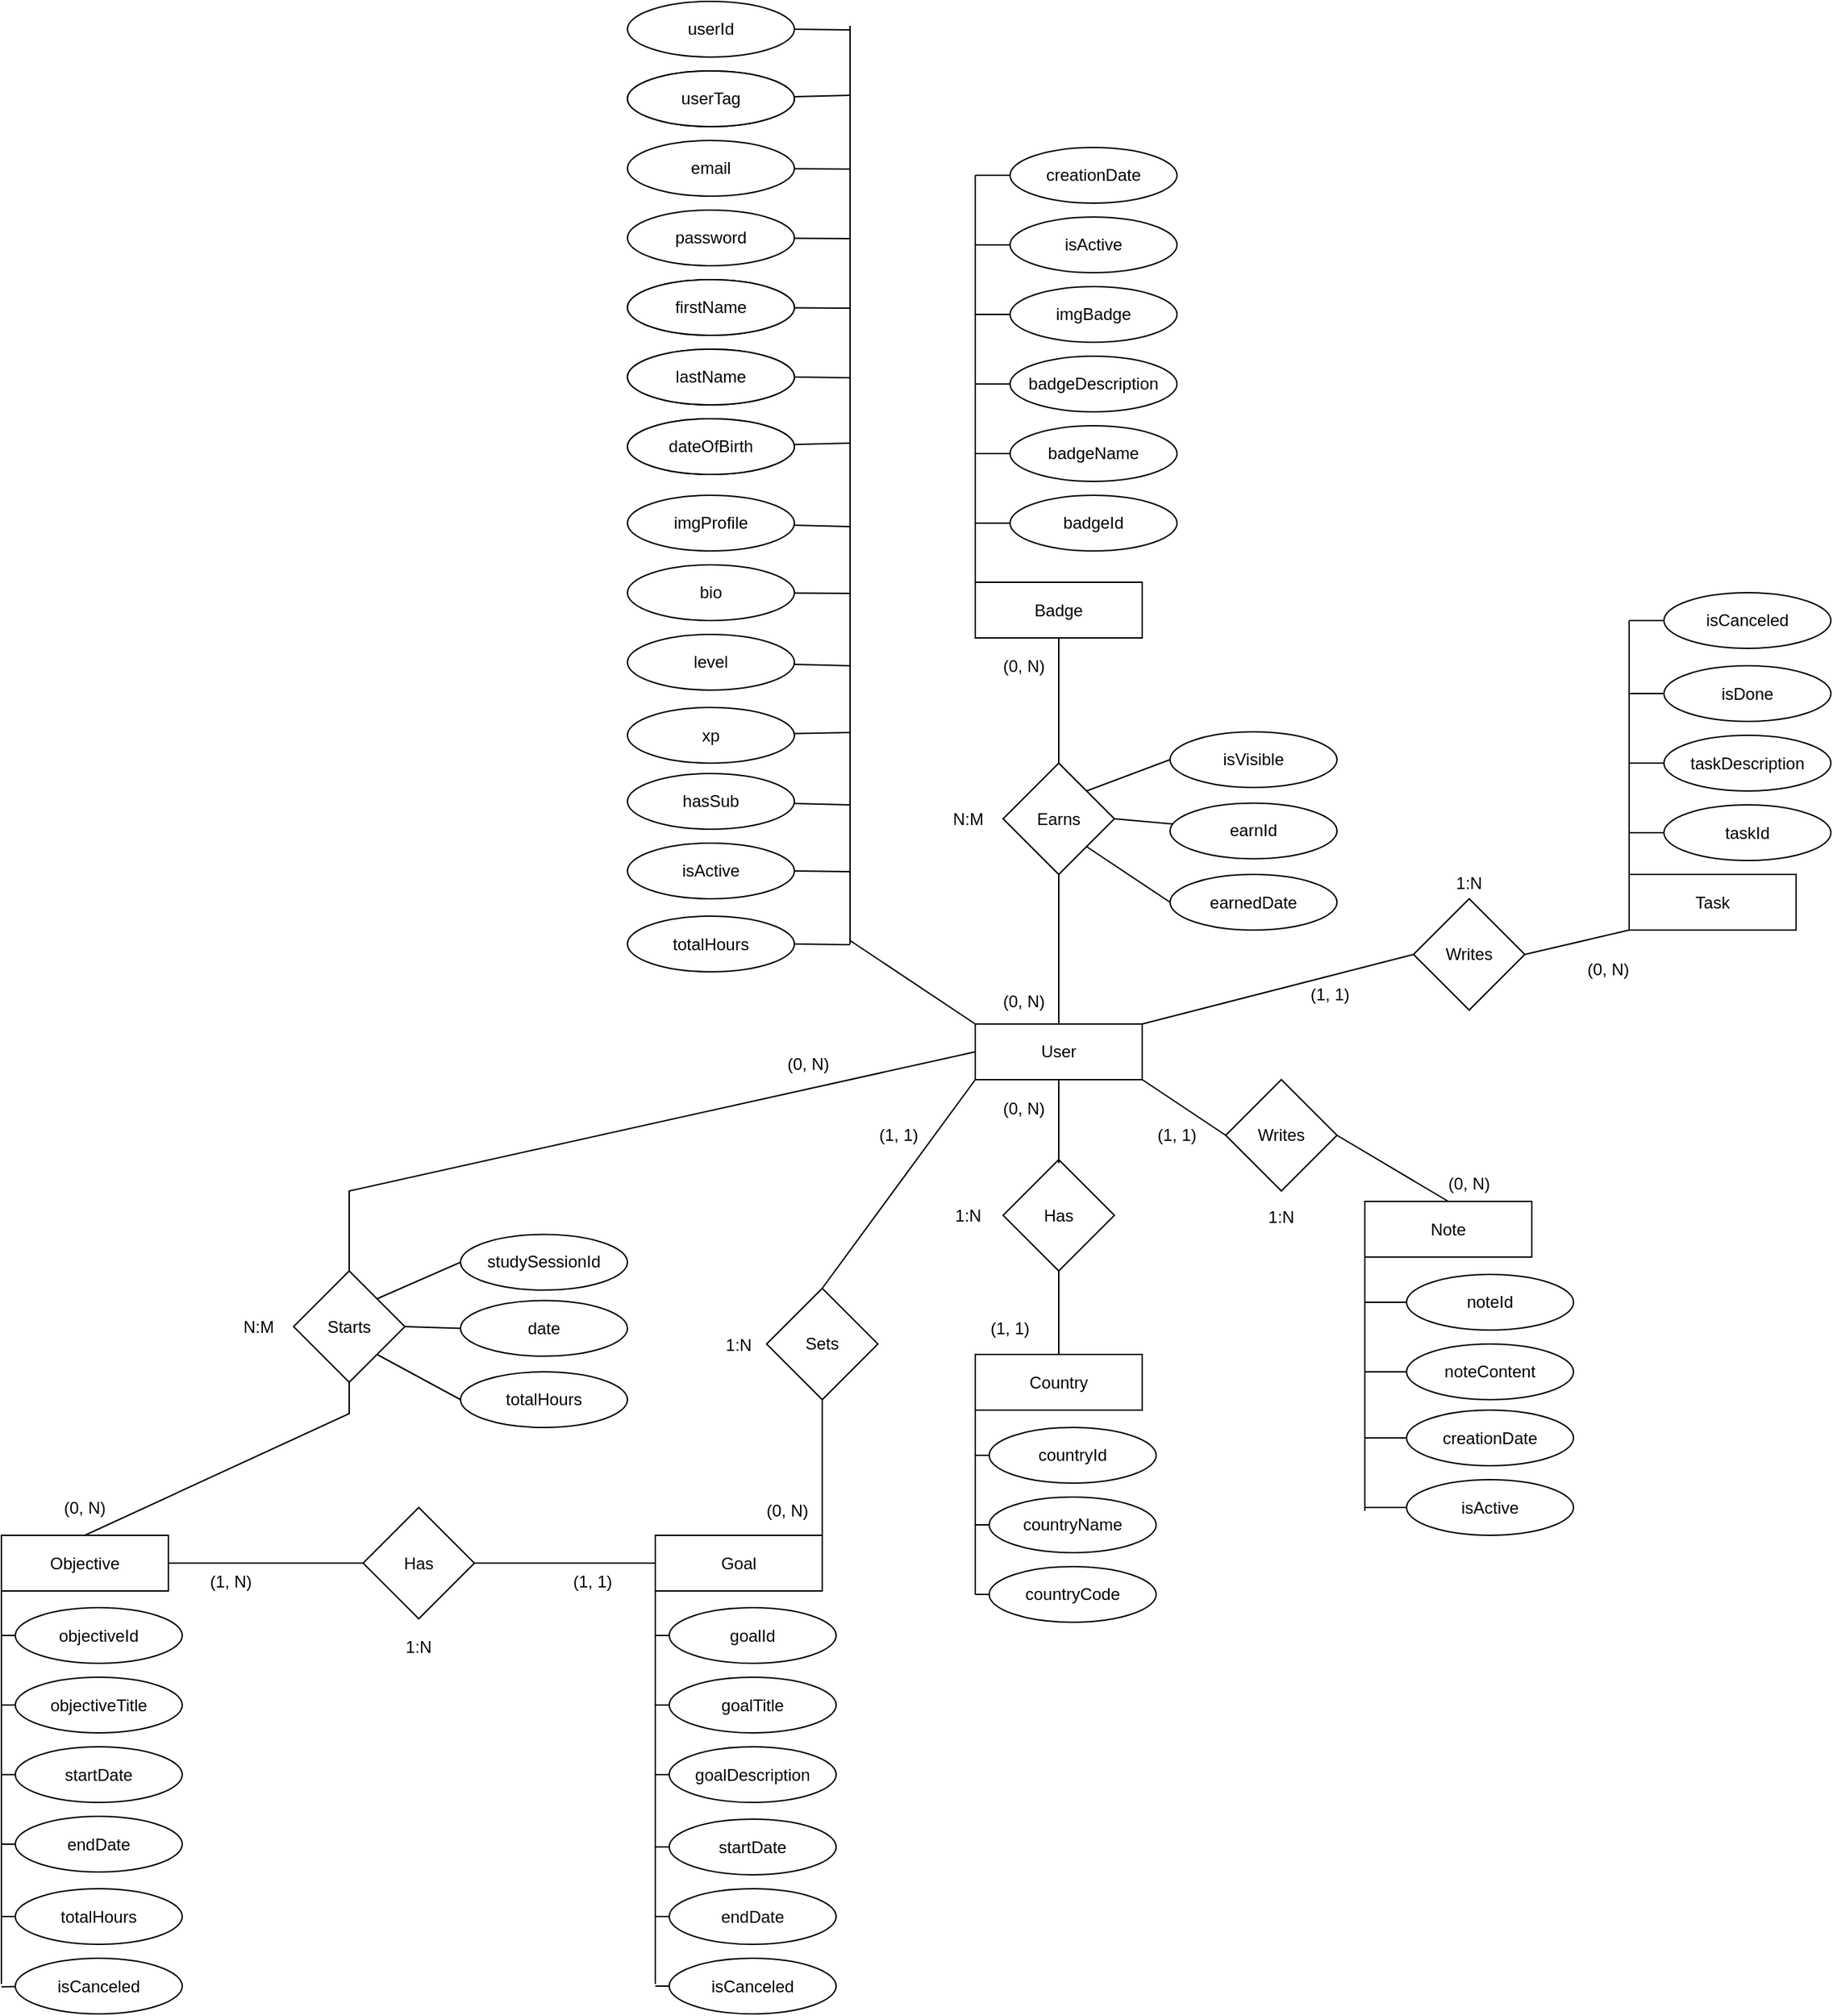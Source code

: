 <mxfile version="24.7.6">
  <diagram id="R2lEEEUBdFMjLlhIrx00" name="Page-1">
    <mxGraphModel dx="2043" dy="1815" grid="1" gridSize="10" guides="1" tooltips="1" connect="1" arrows="1" fold="1" page="1" pageScale="1" pageWidth="850" pageHeight="1100" math="0" shadow="0" extFonts="Permanent Marker^https://fonts.googleapis.com/css?family=Permanent+Marker">
      <root>
        <mxCell id="0" />
        <mxCell id="1" parent="0" />
        <mxCell id="030wjntbdd0vXokFga_K-1" value="User" style="rounded=0;whiteSpace=wrap;html=1;" parent="1" vertex="1">
          <mxGeometry x="160" y="200" width="120" height="40" as="geometry" />
        </mxCell>
        <mxCell id="030wjntbdd0vXokFga_K-4" value="" style="endArrow=none;html=1;rounded=0;entryX=0;entryY=0;entryDx=0;entryDy=0;" parent="1" target="030wjntbdd0vXokFga_K-1" edge="1">
          <mxGeometry width="50" height="50" relative="1" as="geometry">
            <mxPoint x="70" y="140" as="sourcePoint" />
            <mxPoint x="470" y="300" as="targetPoint" />
          </mxGeometry>
        </mxCell>
        <mxCell id="030wjntbdd0vXokFga_K-5" value="userTag" style="ellipse;whiteSpace=wrap;html=1;" parent="1" vertex="1">
          <mxGeometry x="-90" y="-335" width="120" height="40" as="geometry" />
        </mxCell>
        <mxCell id="030wjntbdd0vXokFga_K-6" value="" style="endArrow=none;html=1;rounded=0;" parent="1" edge="1">
          <mxGeometry width="50" height="50" relative="1" as="geometry">
            <mxPoint x="70" y="142.5" as="sourcePoint" />
            <mxPoint x="70" y="-517.5" as="targetPoint" />
          </mxGeometry>
        </mxCell>
        <mxCell id="030wjntbdd0vXokFga_K-8" value="firstName" style="ellipse;whiteSpace=wrap;html=1;" parent="1" vertex="1">
          <mxGeometry x="-90" y="-285" width="120" height="40" as="geometry" />
        </mxCell>
        <mxCell id="030wjntbdd0vXokFga_K-9" value="lastName" style="ellipse;whiteSpace=wrap;html=1;" parent="1" vertex="1">
          <mxGeometry x="-90" y="-235" width="120" height="40" as="geometry" />
        </mxCell>
        <mxCell id="030wjntbdd0vXokFga_K-10" value="userId" style="ellipse;whiteSpace=wrap;html=1;" parent="1" vertex="1">
          <mxGeometry x="-90" y="-485" width="120" height="40" as="geometry" />
        </mxCell>
        <mxCell id="030wjntbdd0vXokFga_K-12" value="hasSub" style="ellipse;whiteSpace=wrap;html=1;" parent="1" vertex="1">
          <mxGeometry x="-90" y="20" width="120" height="40" as="geometry" />
        </mxCell>
        <mxCell id="030wjntbdd0vXokFga_K-13" value="userTag" style="ellipse;whiteSpace=wrap;html=1;" parent="1" vertex="1">
          <mxGeometry x="-90" y="-485" width="120" height="40" as="geometry" />
        </mxCell>
        <mxCell id="030wjntbdd0vXokFga_K-14" value="dateOfBirth" style="ellipse;whiteSpace=wrap;html=1;" parent="1" vertex="1">
          <mxGeometry x="-90" y="-235" width="120" height="40" as="geometry" />
        </mxCell>
        <mxCell id="030wjntbdd0vXokFga_K-15" value="firstName" style="ellipse;whiteSpace=wrap;html=1;" parent="1" vertex="1">
          <mxGeometry x="-90" y="-335" width="120" height="40" as="geometry" />
        </mxCell>
        <mxCell id="030wjntbdd0vXokFga_K-16" value="lastName" style="ellipse;whiteSpace=wrap;html=1;" parent="1" vertex="1">
          <mxGeometry x="-90" y="-285" width="120" height="40" as="geometry" />
        </mxCell>
        <mxCell id="030wjntbdd0vXokFga_K-17" value="userId" style="ellipse;whiteSpace=wrap;html=1;" parent="1" vertex="1">
          <mxGeometry x="-90" y="-535" width="120" height="40" as="geometry" />
        </mxCell>
        <mxCell id="030wjntbdd0vXokFga_K-19" value="xp" style="ellipse;whiteSpace=wrap;html=1;" parent="1" vertex="1">
          <mxGeometry x="-90" y="-27.5" width="120" height="40" as="geometry" />
        </mxCell>
        <mxCell id="030wjntbdd0vXokFga_K-20" value="email" style="ellipse;whiteSpace=wrap;html=1;" parent="1" vertex="1">
          <mxGeometry x="-90" y="-435" width="120" height="40" as="geometry" />
        </mxCell>
        <mxCell id="030wjntbdd0vXokFga_K-21" value="password" style="ellipse;whiteSpace=wrap;html=1;" parent="1" vertex="1">
          <mxGeometry x="-90" y="-385" width="120" height="40" as="geometry" />
        </mxCell>
        <mxCell id="030wjntbdd0vXokFga_K-22" value="isActive" style="ellipse;whiteSpace=wrap;html=1;" parent="1" vertex="1">
          <mxGeometry x="-90" y="70" width="120" height="40" as="geometry" />
        </mxCell>
        <mxCell id="030wjntbdd0vXokFga_K-24" value="imgProfile" style="ellipse;whiteSpace=wrap;html=1;" parent="1" vertex="1">
          <mxGeometry x="-90" y="-180" width="120" height="40" as="geometry" />
        </mxCell>
        <mxCell id="030wjntbdd0vXokFga_K-25" value="bio" style="ellipse;whiteSpace=wrap;html=1;" parent="1" vertex="1">
          <mxGeometry x="-90" y="-130" width="120" height="40" as="geometry" />
        </mxCell>
        <mxCell id="030wjntbdd0vXokFga_K-27" value="Country" style="rounded=0;whiteSpace=wrap;html=1;" parent="1" vertex="1">
          <mxGeometry x="160" y="437.5" width="120" height="40" as="geometry" />
        </mxCell>
        <mxCell id="030wjntbdd0vXokFga_K-28" value="" style="endArrow=none;html=1;rounded=0;exitX=1;exitY=0.5;exitDx=0;exitDy=0;" parent="1" source="030wjntbdd0vXokFga_K-22" edge="1">
          <mxGeometry width="50" height="50" relative="1" as="geometry">
            <mxPoint x="60" y="132.5" as="sourcePoint" />
            <mxPoint x="70" y="90.5" as="targetPoint" />
          </mxGeometry>
        </mxCell>
        <mxCell id="030wjntbdd0vXokFga_K-29" value="" style="endArrow=none;html=1;rounded=0;exitX=1;exitY=0.5;exitDx=0;exitDy=0;" parent="1" source="030wjntbdd0vXokFga_K-17" edge="1">
          <mxGeometry width="50" height="50" relative="1" as="geometry">
            <mxPoint x="80" y="-587.5" as="sourcePoint" />
            <mxPoint x="70" y="-514.5" as="targetPoint" />
          </mxGeometry>
        </mxCell>
        <mxCell id="030wjntbdd0vXokFga_K-33" value="" style="endArrow=none;html=1;rounded=0;" parent="1" source="030wjntbdd0vXokFga_K-12" edge="1">
          <mxGeometry width="50" height="50" relative="1" as="geometry">
            <mxPoint x="30" y="90" as="sourcePoint" />
            <mxPoint x="70" y="42.5" as="targetPoint" />
          </mxGeometry>
        </mxCell>
        <mxCell id="030wjntbdd0vXokFga_K-34" value="" style="endArrow=none;html=1;rounded=0;" parent="1" source="030wjntbdd0vXokFga_K-19" edge="1">
          <mxGeometry width="50" height="50" relative="1" as="geometry">
            <mxPoint x="30" y="40" as="sourcePoint" />
            <mxPoint x="70" y="-9.5" as="targetPoint" />
          </mxGeometry>
        </mxCell>
        <mxCell id="030wjntbdd0vXokFga_K-35" value="" style="endArrow=none;html=1;rounded=0;" parent="1" source="030wjntbdd0vXokFga_K-25" edge="1">
          <mxGeometry width="50" height="50" relative="1" as="geometry">
            <mxPoint x="30" y="-60" as="sourcePoint" />
            <mxPoint x="70" y="-109.5" as="targetPoint" />
          </mxGeometry>
        </mxCell>
        <mxCell id="030wjntbdd0vXokFga_K-36" value="" style="endArrow=none;html=1;rounded=0;" parent="1" source="030wjntbdd0vXokFga_K-24" edge="1">
          <mxGeometry width="50" height="50" relative="1" as="geometry">
            <mxPoint x="30" y="-110" as="sourcePoint" />
            <mxPoint x="70" y="-157.5" as="targetPoint" />
          </mxGeometry>
        </mxCell>
        <mxCell id="030wjntbdd0vXokFga_K-37" value="" style="endArrow=none;html=1;rounded=0;" parent="1" source="030wjntbdd0vXokFga_K-14" edge="1">
          <mxGeometry width="50" height="50" relative="1" as="geometry">
            <mxPoint x="30" y="-165" as="sourcePoint" />
            <mxPoint x="70" y="-217.5" as="targetPoint" />
          </mxGeometry>
        </mxCell>
        <mxCell id="030wjntbdd0vXokFga_K-38" value="" style="endArrow=none;html=1;rounded=0;exitX=1;exitY=0.5;exitDx=0;exitDy=0;" parent="1" source="030wjntbdd0vXokFga_K-16" edge="1">
          <mxGeometry width="50" height="50" relative="1" as="geometry">
            <mxPoint x="80" y="-177.5" as="sourcePoint" />
            <mxPoint x="70" y="-264.5" as="targetPoint" />
          </mxGeometry>
        </mxCell>
        <mxCell id="030wjntbdd0vXokFga_K-39" value="" style="endArrow=none;html=1;rounded=0;" parent="1" source="030wjntbdd0vXokFga_K-15" edge="1">
          <mxGeometry width="50" height="50" relative="1" as="geometry">
            <mxPoint x="30" y="-265" as="sourcePoint" />
            <mxPoint x="70" y="-314.5" as="targetPoint" />
          </mxGeometry>
        </mxCell>
        <mxCell id="030wjntbdd0vXokFga_K-40" value="" style="endArrow=none;html=1;rounded=0;" parent="1" source="030wjntbdd0vXokFga_K-21" edge="1">
          <mxGeometry width="50" height="50" relative="1" as="geometry">
            <mxPoint x="30" y="-315" as="sourcePoint" />
            <mxPoint x="70" y="-364.5" as="targetPoint" />
          </mxGeometry>
        </mxCell>
        <mxCell id="030wjntbdd0vXokFga_K-41" value="" style="endArrow=none;html=1;rounded=0;" parent="1" source="030wjntbdd0vXokFga_K-20" edge="1">
          <mxGeometry width="50" height="50" relative="1" as="geometry">
            <mxPoint x="30" y="-365" as="sourcePoint" />
            <mxPoint x="70" y="-414.5" as="targetPoint" />
          </mxGeometry>
        </mxCell>
        <mxCell id="030wjntbdd0vXokFga_K-42" value="" style="endArrow=none;html=1;rounded=0;" parent="1" source="030wjntbdd0vXokFga_K-13" edge="1">
          <mxGeometry width="50" height="50" relative="1" as="geometry">
            <mxPoint x="30" y="-415" as="sourcePoint" />
            <mxPoint x="70" y="-467.5" as="targetPoint" />
          </mxGeometry>
        </mxCell>
        <mxCell id="030wjntbdd0vXokFga_K-43" value="Has" style="rhombus;whiteSpace=wrap;html=1;" parent="1" vertex="1">
          <mxGeometry x="180" y="297.5" width="80" height="80" as="geometry" />
        </mxCell>
        <mxCell id="030wjntbdd0vXokFga_K-44" value="" style="endArrow=none;html=1;rounded=0;" parent="1" source="030wjntbdd0vXokFga_K-1" edge="1">
          <mxGeometry width="50" height="50" relative="1" as="geometry">
            <mxPoint x="220" y="290" as="sourcePoint" />
            <mxPoint x="220" y="300" as="targetPoint" />
          </mxGeometry>
        </mxCell>
        <mxCell id="030wjntbdd0vXokFga_K-45" value="" style="endArrow=none;html=1;rounded=0;exitX=0.5;exitY=0;exitDx=0;exitDy=0;entryX=0.5;entryY=1;entryDx=0;entryDy=0;" parent="1" source="030wjntbdd0vXokFga_K-27" target="030wjntbdd0vXokFga_K-43" edge="1">
          <mxGeometry width="50" height="50" relative="1" as="geometry">
            <mxPoint x="220" y="437.5" as="sourcePoint" />
            <mxPoint x="260" y="410" as="targetPoint" />
          </mxGeometry>
        </mxCell>
        <mxCell id="030wjntbdd0vXokFga_K-46" value="countryId" style="ellipse;whiteSpace=wrap;html=1;" parent="1" vertex="1">
          <mxGeometry x="170" y="490" width="120" height="40" as="geometry" />
        </mxCell>
        <mxCell id="030wjntbdd0vXokFga_K-47" value="level" style="ellipse;whiteSpace=wrap;html=1;" parent="1" vertex="1">
          <mxGeometry x="-90" y="-80" width="120" height="40" as="geometry" />
        </mxCell>
        <mxCell id="030wjntbdd0vXokFga_K-48" value="" style="endArrow=none;html=1;rounded=0;" parent="1" source="030wjntbdd0vXokFga_K-47" edge="1">
          <mxGeometry width="50" height="50" relative="1" as="geometry">
            <mxPoint x="30" y="-10" as="sourcePoint" />
            <mxPoint x="70" y="-57.5" as="targetPoint" />
          </mxGeometry>
        </mxCell>
        <mxCell id="030wjntbdd0vXokFga_K-49" value="totalHours" style="ellipse;whiteSpace=wrap;html=1;" parent="1" vertex="1">
          <mxGeometry x="-90" y="122.5" width="120" height="40" as="geometry" />
        </mxCell>
        <mxCell id="030wjntbdd0vXokFga_K-50" value="" style="endArrow=none;html=1;rounded=0;exitX=1;exitY=0.5;exitDx=0;exitDy=0;" parent="1" source="030wjntbdd0vXokFga_K-49" edge="1">
          <mxGeometry width="50" height="50" relative="1" as="geometry">
            <mxPoint x="60" y="185" as="sourcePoint" />
            <mxPoint x="70" y="143" as="targetPoint" />
          </mxGeometry>
        </mxCell>
        <mxCell id="030wjntbdd0vXokFga_K-51" value="" style="endArrow=none;html=1;rounded=0;entryX=0;entryY=1;entryDx=0;entryDy=0;" parent="1" target="030wjntbdd0vXokFga_K-27" edge="1">
          <mxGeometry width="50" height="50" relative="1" as="geometry">
            <mxPoint x="160" y="610" as="sourcePoint" />
            <mxPoint x="200" y="480" as="targetPoint" />
          </mxGeometry>
        </mxCell>
        <mxCell id="030wjntbdd0vXokFga_K-52" value="countryName" style="ellipse;whiteSpace=wrap;html=1;" parent="1" vertex="1">
          <mxGeometry x="170" y="540" width="120" height="40" as="geometry" />
        </mxCell>
        <mxCell id="030wjntbdd0vXokFga_K-53" value="" style="endArrow=none;html=1;rounded=0;" parent="1" source="030wjntbdd0vXokFga_K-52" edge="1">
          <mxGeometry width="50" height="50" relative="1" as="geometry">
            <mxPoint x="109.289" y="610" as="sourcePoint" />
            <mxPoint x="160" y="560" as="targetPoint" />
          </mxGeometry>
        </mxCell>
        <mxCell id="030wjntbdd0vXokFga_K-54" value="" style="endArrow=none;html=1;rounded=0;entryX=0;entryY=0.5;entryDx=0;entryDy=0;" parent="1" target="030wjntbdd0vXokFga_K-46" edge="1">
          <mxGeometry width="50" height="50" relative="1" as="geometry">
            <mxPoint x="160" y="510" as="sourcePoint" />
            <mxPoint x="230" y="510" as="targetPoint" />
          </mxGeometry>
        </mxCell>
        <mxCell id="030wjntbdd0vXokFga_K-56" value="(1, 1)&lt;span style=&quot;color: rgba(0, 0, 0, 0); font-family: monospace; font-size: 0px; text-align: start; text-wrap: nowrap;&quot;&gt;%3CmxGraphModel%3E%3Croot%3E%3CmxCell%20id%3D%220%22%2F%3E%3CmxCell%20id%3D%221%22%20parent%3D%220%22%2F%3E%3CmxCell%20id%3D%222%22%20value%3D%22countryName%22%20style%3D%22ellipse%3BwhiteSpace%3Dwrap%3Bhtml%3D1%3B%22%20vertex%3D%221%22%20parent%3D%221%22%3E%3CmxGeometry%20x%3D%22170%22%20y%3D%22540%22%20width%3D%22120%22%20height%3D%2240%22%20as%3D%22geometry%22%2F%3E%3C%2FmxCell%3E%3CmxCell%20id%3D%223%22%20value%3D%22%22%20style%3D%22endArrow%3Dnone%3Bhtml%3D1%3Brounded%3D0%3B%22%20edge%3D%221%22%20source%3D%222%22%20parent%3D%221%22%3E%3CmxGeometry%20width%3D%2250%22%20height%3D%2250%22%20relative%3D%221%22%20as%3D%22geometry%22%3E%3CmxPoint%20x%3D%22109.289%22%20y%3D%22610%22%20as%3D%22sourcePoint%22%2F%3E%3CmxPoint%20x%3D%22160%22%20y%3D%22560%22%20as%3D%22targetPoint%22%2F%3E%3C%2FmxGeometry%3E%3C%2FmxCell%3E%3C%2Froot%3E%3C%2FmxGraphModel%3E&lt;/span&gt;" style="text;html=1;align=center;verticalAlign=middle;whiteSpace=wrap;rounded=0;" parent="1" vertex="1">
          <mxGeometry x="160" y="407.5" width="50" height="22.5" as="geometry" />
        </mxCell>
        <mxCell id="030wjntbdd0vXokFga_K-58" value="countryCode" style="ellipse;whiteSpace=wrap;html=1;" parent="1" vertex="1">
          <mxGeometry x="170" y="590" width="120" height="40" as="geometry" />
        </mxCell>
        <mxCell id="030wjntbdd0vXokFga_K-59" value="" style="endArrow=none;html=1;rounded=0;" parent="1" source="030wjntbdd0vXokFga_K-58" edge="1">
          <mxGeometry width="50" height="50" relative="1" as="geometry">
            <mxPoint x="109.289" y="660" as="sourcePoint" />
            <mxPoint x="160" y="610" as="targetPoint" />
          </mxGeometry>
        </mxCell>
        <mxCell id="030wjntbdd0vXokFga_K-60" value="(0, N)&lt;span style=&quot;color: rgba(0, 0, 0, 0); font-family: monospace; font-size: 0px; text-align: start; text-wrap: nowrap;&quot;&gt;%3CmxGraphModel%3E%3Croot%3E%3CmxCell%20id%3D%220%22%2F%3E%3CmxCell%20id%3D%221%22%20parent%3D%220%22%2F%3E%3CmxCell%20id%3D%222%22%20value%3D%22countryName%22%20style%3D%22ellipse%3BwhiteSpace%3Dwrap%3Bhtml%3D1%3B%22%20vertex%3D%221%22%20parent%3D%221%22%3E%3CmxGeometry%20x%3D%22170%22%20y%3D%22540%22%20width%3D%22120%22%20height%3D%2240%22%20as%3D%22geometry%22%2F%3E%3C%2FmxCell%3E%3CmxCell%20id%3D%223%22%20value%3D%22%22%20style%3D%22endArrow%3Dnone%3Bhtml%3D1%3Brounded%3D0%3B%22%20edge%3D%221%22%20source%3D%222%22%20parent%3D%221%22%3E%3CmxGeometry%20width%3D%2250%22%20height%3D%2250%22%20relative%3D%221%22%20as%3D%22geometry%22%3E%3CmxPoint%20x%3D%22109.289%22%20y%3D%22610%22%20as%3D%22sourcePoint%22%2F%3E%3CmxPoint%20x%3D%22160%22%20y%3D%22560%22%20as%3D%22targetPoint%22%2F%3E%3C%2FmxGeometry%3E%3C%2FmxCell%3E%3C%2Froot%3E%3C%2FmxGraphModel%3E&lt;/span&gt;" style="text;html=1;align=center;verticalAlign=middle;whiteSpace=wrap;rounded=0;" parent="1" vertex="1">
          <mxGeometry x="170" y="250" width="50" height="22.5" as="geometry" />
        </mxCell>
        <mxCell id="030wjntbdd0vXokFga_K-61" value="1:N&lt;span style=&quot;color: rgba(0, 0, 0, 0); font-family: monospace; font-size: 0px; text-align: start; text-wrap: nowrap;&quot;&gt;%3CmxGraphModel%3E%3Croot%3E%3CmxCell%20id%3D%220%22%2F%3E%3CmxCell%20id%3D%221%22%20parent%3D%220%22%2F%3E%3CmxCell%20id%3D%222%22%20value%3D%22countryName%22%20style%3D%22ellipse%3BwhiteSpace%3Dwrap%3Bhtml%3D1%3B%22%20vertex%3D%221%22%20parent%3D%221%22%3E%3CmxGeometry%20x%3D%22170%22%20y%3D%22540%22%20width%3D%22120%22%20height%3D%2240%22%20as%3D%22geometry%22%2F%3E%3C%2FmxCell%3E%3CmxCell%20id%3D%223%22%20value%3D%22%22%20style%3D%22endArrow%3Dnone%3Bhtml%3D1%3Brounded%3D0%3B%22%20edge%3D%221%22%20source%3D%222%22%20parent%3D%221%22%3E%3CmxGeometry%20width%3D%2250%22%20height%3D%2250%22%20relative%3D%221%22%20as%3D%22geometry%22%3E%3CmxPoint%20x%3D%22109.289%22%20y%3D%22610%22%20as%3D%22sourcePoint%22%2F%3E%3CmxPoint%20x%3D%22160%22%20y%3D%22560%22%20as%3D%22targetPoint%22%2F%3E%3C%2FmxGeometry%3E%3C%2FmxCell%3E%3C%2Froot%3E%3C%2FmxGraphModel%3E&lt;/span&gt;" style="text;html=1;align=center;verticalAlign=middle;whiteSpace=wrap;rounded=0;" parent="1" vertex="1">
          <mxGeometry x="130" y="326.25" width="50" height="22.5" as="geometry" />
        </mxCell>
        <mxCell id="030wjntbdd0vXokFga_K-62" value="Earns" style="rhombus;whiteSpace=wrap;html=1;" parent="1" vertex="1">
          <mxGeometry x="180" y="12.5" width="80" height="80" as="geometry" />
        </mxCell>
        <mxCell id="030wjntbdd0vXokFga_K-63" value="" style="endArrow=none;html=1;rounded=0;entryX=0.5;entryY=0;entryDx=0;entryDy=0;" parent="1" source="030wjntbdd0vXokFga_K-62" target="030wjntbdd0vXokFga_K-1" edge="1">
          <mxGeometry width="50" height="50" relative="1" as="geometry">
            <mxPoint x="220" y="142.5" as="sourcePoint" />
            <mxPoint x="220" y="163.211" as="targetPoint" />
          </mxGeometry>
        </mxCell>
        <mxCell id="030wjntbdd0vXokFga_K-64" value="Badge" style="rounded=0;whiteSpace=wrap;html=1;" parent="1" vertex="1">
          <mxGeometry x="160" y="-117.5" width="120" height="40" as="geometry" />
        </mxCell>
        <mxCell id="030wjntbdd0vXokFga_K-65" value="" style="endArrow=none;html=1;rounded=0;entryX=0.5;entryY=1;entryDx=0;entryDy=0;" parent="1" source="030wjntbdd0vXokFga_K-62" target="030wjntbdd0vXokFga_K-64" edge="1">
          <mxGeometry width="50" height="50" relative="1" as="geometry">
            <mxPoint x="220" y="-8.211" as="sourcePoint" />
            <mxPoint x="220" y="-58.211" as="targetPoint" />
          </mxGeometry>
        </mxCell>
        <mxCell id="030wjntbdd0vXokFga_K-66" value="badgeId" style="ellipse;whiteSpace=wrap;html=1;" parent="1" vertex="1">
          <mxGeometry x="185" y="-180" width="120" height="40" as="geometry" />
        </mxCell>
        <mxCell id="030wjntbdd0vXokFga_K-67" value="badgeName" style="ellipse;whiteSpace=wrap;html=1;" parent="1" vertex="1">
          <mxGeometry x="185" y="-230" width="120" height="40" as="geometry" />
        </mxCell>
        <mxCell id="030wjntbdd0vXokFga_K-68" value="badgeDescription" style="ellipse;whiteSpace=wrap;html=1;" parent="1" vertex="1">
          <mxGeometry x="185" y="-280" width="120" height="40" as="geometry" />
        </mxCell>
        <mxCell id="030wjntbdd0vXokFga_K-69" value="imgBadge" style="ellipse;whiteSpace=wrap;html=1;" parent="1" vertex="1">
          <mxGeometry x="185" y="-330" width="120" height="40" as="geometry" />
        </mxCell>
        <mxCell id="030wjntbdd0vXokFga_K-70" value="isActive" style="ellipse;whiteSpace=wrap;html=1;" parent="1" vertex="1">
          <mxGeometry x="185" y="-380" width="120" height="40" as="geometry" />
        </mxCell>
        <mxCell id="030wjntbdd0vXokFga_K-71" value="creationDate" style="ellipse;whiteSpace=wrap;html=1;" parent="1" vertex="1">
          <mxGeometry x="185" y="-430" width="120" height="40" as="geometry" />
        </mxCell>
        <mxCell id="030wjntbdd0vXokFga_K-72" value="" style="endArrow=none;html=1;rounded=0;exitX=0;exitY=0;exitDx=0;exitDy=0;" parent="1" source="030wjntbdd0vXokFga_K-64" edge="1">
          <mxGeometry width="50" height="50" relative="1" as="geometry">
            <mxPoint x="140" y="-120" as="sourcePoint" />
            <mxPoint x="160" y="-410" as="targetPoint" />
          </mxGeometry>
        </mxCell>
        <mxCell id="030wjntbdd0vXokFga_K-73" value="" style="endArrow=none;html=1;rounded=0;" parent="1" source="030wjntbdd0vXokFga_K-71" edge="1">
          <mxGeometry width="50" height="50" relative="1" as="geometry">
            <mxPoint x="114.289" y="-360" as="sourcePoint" />
            <mxPoint x="160" y="-410" as="targetPoint" />
          </mxGeometry>
        </mxCell>
        <mxCell id="030wjntbdd0vXokFga_K-74" value="" style="endArrow=none;html=1;rounded=0;" parent="1" source="030wjntbdd0vXokFga_K-70" edge="1">
          <mxGeometry width="50" height="50" relative="1" as="geometry">
            <mxPoint x="114.289" y="-310" as="sourcePoint" />
            <mxPoint x="160" y="-360" as="targetPoint" />
          </mxGeometry>
        </mxCell>
        <mxCell id="030wjntbdd0vXokFga_K-76" value="" style="endArrow=none;html=1;rounded=0;" parent="1" source="030wjntbdd0vXokFga_K-69" edge="1">
          <mxGeometry width="50" height="50" relative="1" as="geometry">
            <mxPoint x="114.289" y="-260" as="sourcePoint" />
            <mxPoint x="160" y="-310" as="targetPoint" />
          </mxGeometry>
        </mxCell>
        <mxCell id="030wjntbdd0vXokFga_K-77" value="" style="endArrow=none;html=1;rounded=0;" parent="1" source="030wjntbdd0vXokFga_K-68" edge="1">
          <mxGeometry width="50" height="50" relative="1" as="geometry">
            <mxPoint x="114.289" y="-210" as="sourcePoint" />
            <mxPoint x="160" y="-260" as="targetPoint" />
          </mxGeometry>
        </mxCell>
        <mxCell id="030wjntbdd0vXokFga_K-80" value="" style="endArrow=none;html=1;rounded=0;" parent="1" source="030wjntbdd0vXokFga_K-66" edge="1">
          <mxGeometry width="50" height="50" relative="1" as="geometry">
            <mxPoint x="114.289" y="-110" as="sourcePoint" />
            <mxPoint x="160" y="-160" as="targetPoint" />
          </mxGeometry>
        </mxCell>
        <mxCell id="030wjntbdd0vXokFga_K-81" value="" style="endArrow=none;html=1;rounded=0;" parent="1" source="030wjntbdd0vXokFga_K-67" edge="1">
          <mxGeometry width="50" height="50" relative="1" as="geometry">
            <mxPoint x="114.289" y="-160" as="sourcePoint" />
            <mxPoint x="160" y="-210" as="targetPoint" />
          </mxGeometry>
        </mxCell>
        <mxCell id="030wjntbdd0vXokFga_K-82" value="(0, N)&lt;span style=&quot;color: rgba(0, 0, 0, 0); font-family: monospace; font-size: 0px; text-align: start; text-wrap: nowrap;&quot;&gt;%3CmxGraphModel%3E%3Croot%3E%3CmxCell%20id%3D%220%22%2F%3E%3CmxCell%20id%3D%221%22%20parent%3D%220%22%2F%3E%3CmxCell%20id%3D%222%22%20value%3D%22countryName%22%20style%3D%22ellipse%3BwhiteSpace%3Dwrap%3Bhtml%3D1%3B%22%20vertex%3D%221%22%20parent%3D%221%22%3E%3CmxGeometry%20x%3D%22170%22%20y%3D%22540%22%20width%3D%22120%22%20height%3D%2240%22%20as%3D%22geometry%22%2F%3E%3C%2FmxCell%3E%3CmxCell%20id%3D%223%22%20value%3D%22%22%20style%3D%22endArrow%3Dnone%3Bhtml%3D1%3Brounded%3D0%3B%22%20edge%3D%221%22%20source%3D%222%22%20parent%3D%221%22%3E%3CmxGeometry%20width%3D%2250%22%20height%3D%2250%22%20relative%3D%221%22%20as%3D%22geometry%22%3E%3CmxPoint%20x%3D%22109.289%22%20y%3D%22610%22%20as%3D%22sourcePoint%22%2F%3E%3CmxPoint%20x%3D%22160%22%20y%3D%22560%22%20as%3D%22targetPoint%22%2F%3E%3C%2FmxGeometry%3E%3C%2FmxCell%3E%3C%2Froot%3E%3C%2FmxGraphModel%3E&lt;/span&gt;" style="text;html=1;align=center;verticalAlign=middle;whiteSpace=wrap;rounded=0;" parent="1" vertex="1">
          <mxGeometry x="170" y="172.5" width="50" height="22.5" as="geometry" />
        </mxCell>
        <mxCell id="030wjntbdd0vXokFga_K-83" value="(0, N)&lt;span style=&quot;color: rgba(0, 0, 0, 0); font-family: monospace; font-size: 0px; text-align: start; text-wrap: nowrap;&quot;&gt;%3CmxGraphModel%3E%3Croot%3E%3CmxCell%20id%3D%220%22%2F%3E%3CmxCell%20id%3D%221%22%20parent%3D%220%22%2F%3E%3CmxCell%20id%3D%222%22%20value%3D%22countryName%22%20style%3D%22ellipse%3BwhiteSpace%3Dwrap%3Bhtml%3D1%3B%22%20vertex%3D%221%22%20parent%3D%221%22%3E%3CmxGeometry%20x%3D%22170%22%20y%3D%22540%22%20width%3D%22120%22%20height%3D%2240%22%20as%3D%22geometry%22%2F%3E%3C%2FmxCell%3E%3CmxCell%20id%3D%223%22%20value%3D%22%22%20style%3D%22endArrow%3Dnone%3Bhtml%3D1%3Brounded%3D0%3B%22%20edge%3D%221%22%20source%3D%222%22%20parent%3D%221%22%3E%3CmxGeometry%20width%3D%2250%22%20height%3D%2250%22%20relative%3D%221%22%20as%3D%22geometry%22%3E%3CmxPoint%20x%3D%22109.289%22%20y%3D%22610%22%20as%3D%22sourcePoint%22%2F%3E%3CmxPoint%20x%3D%22160%22%20y%3D%22560%22%20as%3D%22targetPoint%22%2F%3E%3C%2FmxGeometry%3E%3C%2FmxCell%3E%3C%2Froot%3E%3C%2FmxGraphModel%3E&lt;/span&gt;" style="text;html=1;align=center;verticalAlign=middle;whiteSpace=wrap;rounded=0;" parent="1" vertex="1">
          <mxGeometry x="170" y="-68.75" width="50" height="22.5" as="geometry" />
        </mxCell>
        <mxCell id="030wjntbdd0vXokFga_K-84" value="N:M" style="text;html=1;align=center;verticalAlign=middle;whiteSpace=wrap;rounded=0;" parent="1" vertex="1">
          <mxGeometry x="130" y="41.25" width="50" height="22.5" as="geometry" />
        </mxCell>
        <mxCell id="030wjntbdd0vXokFga_K-86" value="isVisible" style="ellipse;whiteSpace=wrap;html=1;" parent="1" vertex="1">
          <mxGeometry x="300" y="-10" width="120" height="40" as="geometry" />
        </mxCell>
        <mxCell id="030wjntbdd0vXokFga_K-87" value="earnedDate" style="ellipse;whiteSpace=wrap;html=1;" parent="1" vertex="1">
          <mxGeometry x="300" y="92.5" width="120" height="40" as="geometry" />
        </mxCell>
        <mxCell id="030wjntbdd0vXokFga_K-88" value="" style="endArrow=none;html=1;rounded=0;exitX=1;exitY=1;exitDx=0;exitDy=0;entryX=0;entryY=0.5;entryDx=0;entryDy=0;" parent="1" source="030wjntbdd0vXokFga_K-62" target="030wjntbdd0vXokFga_K-87" edge="1">
          <mxGeometry width="50" height="50" relative="1" as="geometry">
            <mxPoint x="230" y="100" as="sourcePoint" />
            <mxPoint x="280" y="50" as="targetPoint" />
          </mxGeometry>
        </mxCell>
        <mxCell id="030wjntbdd0vXokFga_K-89" value="" style="endArrow=none;html=1;rounded=0;entryX=0;entryY=0.5;entryDx=0;entryDy=0;exitX=1;exitY=0;exitDx=0;exitDy=0;" parent="1" source="030wjntbdd0vXokFga_K-62" target="030wjntbdd0vXokFga_K-86" edge="1">
          <mxGeometry width="50" height="50" relative="1" as="geometry">
            <mxPoint x="230" y="100" as="sourcePoint" />
            <mxPoint x="280" y="50" as="targetPoint" />
          </mxGeometry>
        </mxCell>
        <mxCell id="030wjntbdd0vXokFga_K-90" value="Note" style="rounded=0;whiteSpace=wrap;html=1;" parent="1" vertex="1">
          <mxGeometry x="440" y="327.5" width="120" height="40" as="geometry" />
        </mxCell>
        <mxCell id="030wjntbdd0vXokFga_K-91" value="noteId" style="ellipse;whiteSpace=wrap;html=1;" parent="1" vertex="1">
          <mxGeometry x="470" y="380" width="120" height="40" as="geometry" />
        </mxCell>
        <mxCell id="030wjntbdd0vXokFga_K-92" value="" style="endArrow=none;html=1;rounded=0;entryX=0;entryY=1;entryDx=0;entryDy=0;" parent="1" target="030wjntbdd0vXokFga_K-90" edge="1">
          <mxGeometry width="50" height="50" relative="1" as="geometry">
            <mxPoint x="440" y="550" as="sourcePoint" />
            <mxPoint x="470" y="390" as="targetPoint" />
          </mxGeometry>
        </mxCell>
        <mxCell id="030wjntbdd0vXokFga_K-93" value="" style="endArrow=none;html=1;rounded=0;" parent="1" source="030wjntbdd0vXokFga_K-91" edge="1">
          <mxGeometry width="50" height="50" relative="1" as="geometry">
            <mxPoint x="399.289" y="450" as="sourcePoint" />
            <mxPoint x="440" y="400" as="targetPoint" />
          </mxGeometry>
        </mxCell>
        <mxCell id="030wjntbdd0vXokFga_K-94" value="noteContent" style="ellipse;whiteSpace=wrap;html=1;" parent="1" vertex="1">
          <mxGeometry x="470" y="430" width="120" height="40" as="geometry" />
        </mxCell>
        <mxCell id="030wjntbdd0vXokFga_K-95" value="" style="endArrow=none;html=1;rounded=0;" parent="1" source="030wjntbdd0vXokFga_K-94" edge="1">
          <mxGeometry width="50" height="50" relative="1" as="geometry">
            <mxPoint x="399.289" y="500" as="sourcePoint" />
            <mxPoint x="440" y="450" as="targetPoint" />
          </mxGeometry>
        </mxCell>
        <mxCell id="030wjntbdd0vXokFga_K-96" value="creationDate" style="ellipse;whiteSpace=wrap;html=1;" parent="1" vertex="1">
          <mxGeometry x="470" y="477.5" width="120" height="40" as="geometry" />
        </mxCell>
        <mxCell id="030wjntbdd0vXokFga_K-97" value="" style="endArrow=none;html=1;rounded=0;" parent="1" source="030wjntbdd0vXokFga_K-96" edge="1">
          <mxGeometry width="50" height="50" relative="1" as="geometry">
            <mxPoint x="399.289" y="547.5" as="sourcePoint" />
            <mxPoint x="440" y="497.5" as="targetPoint" />
          </mxGeometry>
        </mxCell>
        <mxCell id="030wjntbdd0vXokFga_K-98" value="isActive" style="ellipse;whiteSpace=wrap;html=1;" parent="1" vertex="1">
          <mxGeometry x="470" y="527.5" width="120" height="40" as="geometry" />
        </mxCell>
        <mxCell id="030wjntbdd0vXokFga_K-99" value="" style="endArrow=none;html=1;rounded=0;" parent="1" source="030wjntbdd0vXokFga_K-98" edge="1">
          <mxGeometry width="50" height="50" relative="1" as="geometry">
            <mxPoint x="399.289" y="597.5" as="sourcePoint" />
            <mxPoint x="440" y="547.5" as="targetPoint" />
          </mxGeometry>
        </mxCell>
        <mxCell id="030wjntbdd0vXokFga_K-100" value="Writes" style="rhombus;whiteSpace=wrap;html=1;" parent="1" vertex="1">
          <mxGeometry x="340" y="240" width="80" height="80" as="geometry" />
        </mxCell>
        <mxCell id="030wjntbdd0vXokFga_K-101" value="" style="endArrow=none;html=1;rounded=0;exitX=1;exitY=0.5;exitDx=0;exitDy=0;entryX=0.5;entryY=0;entryDx=0;entryDy=0;" parent="1" source="030wjntbdd0vXokFga_K-100" target="030wjntbdd0vXokFga_K-90" edge="1">
          <mxGeometry width="50" height="50" relative="1" as="geometry">
            <mxPoint x="490" y="290" as="sourcePoint" />
            <mxPoint x="540" y="240" as="targetPoint" />
          </mxGeometry>
        </mxCell>
        <mxCell id="030wjntbdd0vXokFga_K-103" value="" style="endArrow=none;html=1;rounded=0;entryX=0;entryY=0.5;entryDx=0;entryDy=0;exitX=1;exitY=1;exitDx=0;exitDy=0;" parent="1" source="030wjntbdd0vXokFga_K-1" target="030wjntbdd0vXokFga_K-100" edge="1">
          <mxGeometry width="50" height="50" relative="1" as="geometry">
            <mxPoint x="280" y="270" as="sourcePoint" />
            <mxPoint x="350.711" y="220" as="targetPoint" />
          </mxGeometry>
        </mxCell>
        <mxCell id="030wjntbdd0vXokFga_K-104" value="(1, 1)&lt;span style=&quot;color: rgba(0, 0, 0, 0); font-family: monospace; font-size: 0px; text-align: start; text-wrap: nowrap;&quot;&gt;%3CmxGraphModel%3E%3Croot%3E%3CmxCell%20id%3D%220%22%2F%3E%3CmxCell%20id%3D%221%22%20parent%3D%220%22%2F%3E%3CmxCell%20id%3D%222%22%20value%3D%22countryName%22%20style%3D%22ellipse%3BwhiteSpace%3Dwrap%3Bhtml%3D1%3B%22%20vertex%3D%221%22%20parent%3D%221%22%3E%3CmxGeometry%20x%3D%22170%22%20y%3D%22540%22%20width%3D%22120%22%20height%3D%2240%22%20as%3D%22geometry%22%2F%3E%3C%2FmxCell%3E%3CmxCell%20id%3D%223%22%20value%3D%22%22%20style%3D%22endArrow%3Dnone%3Bhtml%3D1%3Brounded%3D0%3B%22%20edge%3D%221%22%20source%3D%222%22%20parent%3D%221%22%3E%3CmxGeometry%20width%3D%2250%22%20height%3D%2250%22%20relative%3D%221%22%20as%3D%22geometry%22%3E%3CmxPoint%20x%3D%22109.289%22%20y%3D%22610%22%20as%3D%22sourcePoint%22%2F%3E%3CmxPoint%20x%3D%22160%22%20y%3D%22560%22%20as%3D%22targetPoint%22%2F%3E%3C%2FmxGeometry%3E%3C%2FmxCell%3E%3C%2Froot%3E%3C%2FmxGraphModel%3E&lt;/span&gt;" style="text;html=1;align=center;verticalAlign=middle;whiteSpace=wrap;rounded=0;" parent="1" vertex="1">
          <mxGeometry x="280" y="268.75" width="50" height="22.5" as="geometry" />
        </mxCell>
        <mxCell id="030wjntbdd0vXokFga_K-105" value="(0, N)&lt;span style=&quot;color: rgba(0, 0, 0, 0); font-family: monospace; font-size: 0px; text-align: start; text-wrap: nowrap;&quot;&gt;%3CmxGraphModel%3E%3Croot%3E%3CmxCell%20id%3D%220%22%2F%3E%3CmxCell%20id%3D%221%22%20parent%3D%220%22%2F%3E%3CmxCell%20id%3D%222%22%20value%3D%22countryName%22%20style%3D%22ellipse%3BwhiteSpace%3Dwrap%3Bhtml%3D1%3B%22%20vertex%3D%221%22%20parent%3D%221%22%3E%3CmxGeometry%20x%3D%22170%22%20y%3D%22540%22%20width%3D%22120%22%20height%3D%2240%22%20as%3D%22geometry%22%2F%3E%3C%2FmxCell%3E%3CmxCell%20id%3D%223%22%20value%3D%22%22%20style%3D%22endArrow%3Dnone%3Bhtml%3D1%3Brounded%3D0%3B%22%20edge%3D%221%22%20source%3D%222%22%20parent%3D%221%22%3E%3CmxGeometry%20width%3D%2250%22%20height%3D%2250%22%20relative%3D%221%22%20as%3D%22geometry%22%3E%3CmxPoint%20x%3D%22109.289%22%20y%3D%22610%22%20as%3D%22sourcePoint%22%2F%3E%3CmxPoint%20x%3D%22160%22%20y%3D%22560%22%20as%3D%22targetPoint%22%2F%3E%3C%2FmxGeometry%3E%3C%2FmxCell%3E%3C%2Froot%3E%3C%2FmxGraphModel%3E&lt;/span&gt;" style="text;html=1;align=center;verticalAlign=middle;whiteSpace=wrap;rounded=0;" parent="1" vertex="1">
          <mxGeometry x="490" y="303.75" width="50" height="22.5" as="geometry" />
        </mxCell>
        <mxCell id="030wjntbdd0vXokFga_K-106" value="1:N&lt;span style=&quot;color: rgba(0, 0, 0, 0); font-family: monospace; font-size: 0px; text-align: start; text-wrap: nowrap;&quot;&gt;%3CmxGraphModel%3E%3Croot%3E%3CmxCell%20id%3D%220%22%2F%3E%3CmxCell%20id%3D%221%22%20parent%3D%220%22%2F%3E%3CmxCell%20id%3D%222%22%20value%3D%22countryName%22%20style%3D%22ellipse%3BwhiteSpace%3Dwrap%3Bhtml%3D1%3B%22%20vertex%3D%221%22%20parent%3D%221%22%3E%3CmxGeometry%20x%3D%22170%22%20y%3D%22540%22%20width%3D%22120%22%20height%3D%2240%22%20as%3D%22geometry%22%2F%3E%3C%2FmxCell%3E%3CmxCell%20id%3D%223%22%20value%3D%22%22%20style%3D%22endArrow%3Dnone%3Bhtml%3D1%3Brounded%3D0%3B%22%20edge%3D%221%22%20source%3D%222%22%20parent%3D%221%22%3E%3CmxGeometry%20width%3D%2250%22%20height%3D%2250%22%20relative%3D%221%22%20as%3D%22geometry%22%3E%3CmxPoint%20x%3D%22109.289%22%20y%3D%22610%22%20as%3D%22sourcePoint%22%2F%3E%3CmxPoint%20x%3D%22160%22%20y%3D%22560%22%20as%3D%22targetPoint%22%2F%3E%3C%2FmxGeometry%3E%3C%2FmxCell%3E%3C%2Froot%3E%3C%2FmxGraphModel%3E&lt;/span&gt;" style="text;html=1;align=center;verticalAlign=middle;whiteSpace=wrap;rounded=0;" parent="1" vertex="1">
          <mxGeometry x="355" y="327.5" width="50" height="22.5" as="geometry" />
        </mxCell>
        <mxCell id="030wjntbdd0vXokFga_K-107" value="Task" style="rounded=0;whiteSpace=wrap;html=1;" parent="1" vertex="1">
          <mxGeometry x="630" y="92.5" width="120" height="40" as="geometry" />
        </mxCell>
        <mxCell id="030wjntbdd0vXokFga_K-116" value="taskId" style="ellipse;whiteSpace=wrap;html=1;" parent="1" vertex="1">
          <mxGeometry x="655" y="42.5" width="120" height="40" as="geometry" />
        </mxCell>
        <mxCell id="030wjntbdd0vXokFga_K-117" value="taskDescription" style="ellipse;whiteSpace=wrap;html=1;" parent="1" vertex="1">
          <mxGeometry x="655" y="-7.5" width="120" height="40" as="geometry" />
        </mxCell>
        <mxCell id="030wjntbdd0vXokFga_K-118" value="isDone" style="ellipse;whiteSpace=wrap;html=1;" parent="1" vertex="1">
          <mxGeometry x="655" y="-57.5" width="120" height="40" as="geometry" />
        </mxCell>
        <mxCell id="030wjntbdd0vXokFga_K-119" value="isCanceled" style="ellipse;whiteSpace=wrap;html=1;" parent="1" vertex="1">
          <mxGeometry x="655" y="-110" width="120" height="40" as="geometry" />
        </mxCell>
        <mxCell id="030wjntbdd0vXokFga_K-120" value="" style="endArrow=none;html=1;rounded=0;" parent="1" source="030wjntbdd0vXokFga_K-119" edge="1">
          <mxGeometry width="50" height="50" relative="1" as="geometry">
            <mxPoint x="584.289" y="-40" as="sourcePoint" />
            <mxPoint x="630" y="-90" as="targetPoint" />
          </mxGeometry>
        </mxCell>
        <mxCell id="030wjntbdd0vXokFga_K-121" value="" style="endArrow=none;html=1;rounded=0;" parent="1" source="030wjntbdd0vXokFga_K-118" edge="1">
          <mxGeometry width="50" height="50" relative="1" as="geometry">
            <mxPoint x="584.289" y="12.5" as="sourcePoint" />
            <mxPoint x="630" y="-37.5" as="targetPoint" />
          </mxGeometry>
        </mxCell>
        <mxCell id="030wjntbdd0vXokFga_K-122" value="" style="endArrow=none;html=1;rounded=0;" parent="1" source="030wjntbdd0vXokFga_K-116" edge="1">
          <mxGeometry width="50" height="50" relative="1" as="geometry">
            <mxPoint x="584.289" y="112.5" as="sourcePoint" />
            <mxPoint x="630" y="62.5" as="targetPoint" />
          </mxGeometry>
        </mxCell>
        <mxCell id="030wjntbdd0vXokFga_K-123" value="" style="endArrow=none;html=1;rounded=0;" parent="1" source="030wjntbdd0vXokFga_K-117" edge="1">
          <mxGeometry width="50" height="50" relative="1" as="geometry">
            <mxPoint x="584.289" y="62.5" as="sourcePoint" />
            <mxPoint x="630" y="12.5" as="targetPoint" />
          </mxGeometry>
        </mxCell>
        <mxCell id="030wjntbdd0vXokFga_K-124" value="" style="endArrow=none;html=1;rounded=0;exitX=0;exitY=0;exitDx=0;exitDy=0;" parent="1" edge="1" source="030wjntbdd0vXokFga_K-107">
          <mxGeometry width="50" height="50" relative="1" as="geometry">
            <mxPoint x="630" y="90" as="sourcePoint" />
            <mxPoint x="630" y="-90" as="targetPoint" />
          </mxGeometry>
        </mxCell>
        <mxCell id="eTTKq-E3Ro3JIMpIY3FR-2" value="Sets" style="rhombus;whiteSpace=wrap;html=1;" parent="1" vertex="1">
          <mxGeometry x="10" y="390" width="80" height="80" as="geometry" />
        </mxCell>
        <mxCell id="eTTKq-E3Ro3JIMpIY3FR-3" value="" style="endArrow=none;html=1;rounded=0;entryX=0;entryY=1;entryDx=0;entryDy=0;exitX=0.5;exitY=0;exitDx=0;exitDy=0;" parent="1" source="eTTKq-E3Ro3JIMpIY3FR-2" target="030wjntbdd0vXokFga_K-1" edge="1">
          <mxGeometry width="50" height="50" relative="1" as="geometry">
            <mxPoint x="50" y="365" as="sourcePoint" />
            <mxPoint x="120.711" y="315" as="targetPoint" />
          </mxGeometry>
        </mxCell>
        <mxCell id="eTTKq-E3Ro3JIMpIY3FR-4" value="" style="endArrow=none;html=1;rounded=0;entryX=0.5;entryY=1;entryDx=0;entryDy=0;exitX=1;exitY=0;exitDx=0;exitDy=0;" parent="1" source="eTTKq-E3Ro3JIMpIY3FR-5" target="eTTKq-E3Ro3JIMpIY3FR-2" edge="1">
          <mxGeometry width="50" height="50" relative="1" as="geometry">
            <mxPoint x="-30" y="550" as="sourcePoint" />
            <mxPoint x="20" y="500" as="targetPoint" />
          </mxGeometry>
        </mxCell>
        <mxCell id="eTTKq-E3Ro3JIMpIY3FR-5" value="Goal" style="rounded=0;whiteSpace=wrap;html=1;" parent="1" vertex="1">
          <mxGeometry x="-70" y="567.5" width="120" height="40" as="geometry" />
        </mxCell>
        <mxCell id="eTTKq-E3Ro3JIMpIY3FR-6" value="(1, 1)&lt;span style=&quot;color: rgba(0, 0, 0, 0); font-family: monospace; font-size: 0px; text-align: start; text-wrap: nowrap;&quot;&gt;%3CmxGraphModel%3E%3Croot%3E%3CmxCell%20id%3D%220%22%2F%3E%3CmxCell%20id%3D%221%22%20parent%3D%220%22%2F%3E%3CmxCell%20id%3D%222%22%20value%3D%22countryName%22%20style%3D%22ellipse%3BwhiteSpace%3Dwrap%3Bhtml%3D1%3B%22%20vertex%3D%221%22%20parent%3D%221%22%3E%3CmxGeometry%20x%3D%22170%22%20y%3D%22540%22%20width%3D%22120%22%20height%3D%2240%22%20as%3D%22geometry%22%2F%3E%3C%2FmxCell%3E%3CmxCell%20id%3D%223%22%20value%3D%22%22%20style%3D%22endArrow%3Dnone%3Bhtml%3D1%3Brounded%3D0%3B%22%20edge%3D%221%22%20source%3D%222%22%20parent%3D%221%22%3E%3CmxGeometry%20width%3D%2250%22%20height%3D%2250%22%20relative%3D%221%22%20as%3D%22geometry%22%3E%3CmxPoint%20x%3D%22109.289%22%20y%3D%22610%22%20as%3D%22sourcePoint%22%2F%3E%3CmxPoint%20x%3D%22160%22%20y%3D%22560%22%20as%3D%22targetPoint%22%2F%3E%3C%2FmxGeometry%3E%3C%2FmxCell%3E%3C%2Froot%3E%3C%2FmxGraphModel%3E&lt;/span&gt;" style="text;html=1;align=center;verticalAlign=middle;whiteSpace=wrap;rounded=0;" parent="1" vertex="1">
          <mxGeometry x="80" y="268.75" width="50" height="22.5" as="geometry" />
        </mxCell>
        <mxCell id="eTTKq-E3Ro3JIMpIY3FR-7" value="(0, N)&lt;span style=&quot;color: rgba(0, 0, 0, 0); font-family: monospace; font-size: 0px; text-align: start; text-wrap: nowrap;&quot;&gt;%3CmxGraphModel%3E%3Croot%3E%3CmxCell%20id%3D%220%22%2F%3E%3CmxCell%20id%3D%221%22%20parent%3D%220%22%2F%3E%3CmxCell%20id%3D%222%22%20value%3D%22countryName%22%20style%3D%22ellipse%3BwhiteSpace%3Dwrap%3Bhtml%3D1%3B%22%20vertex%3D%221%22%20parent%3D%221%22%3E%3CmxGeometry%20x%3D%22170%22%20y%3D%22540%22%20width%3D%22120%22%20height%3D%2240%22%20as%3D%22geometry%22%2F%3E%3C%2FmxCell%3E%3CmxCell%20id%3D%223%22%20value%3D%22%22%20style%3D%22endArrow%3Dnone%3Bhtml%3D1%3Brounded%3D0%3B%22%20edge%3D%221%22%20source%3D%222%22%20parent%3D%221%22%3E%3CmxGeometry%20width%3D%2250%22%20height%3D%2250%22%20relative%3D%221%22%20as%3D%22geometry%22%3E%3CmxPoint%20x%3D%22109.289%22%20y%3D%22610%22%20as%3D%22sourcePoint%22%2F%3E%3CmxPoint%20x%3D%22160%22%20y%3D%22560%22%20as%3D%22targetPoint%22%2F%3E%3C%2FmxGeometry%3E%3C%2FmxCell%3E%3C%2Froot%3E%3C%2FmxGraphModel%3E&lt;/span&gt;" style="text;html=1;align=center;verticalAlign=middle;whiteSpace=wrap;rounded=0;" parent="1" vertex="1">
          <mxGeometry y="539" width="50" height="22.5" as="geometry" />
        </mxCell>
        <mxCell id="eTTKq-E3Ro3JIMpIY3FR-8" value="1:N" style="text;html=1;align=center;verticalAlign=middle;whiteSpace=wrap;rounded=0;" parent="1" vertex="1">
          <mxGeometry x="-35" y="420" width="50" height="22.5" as="geometry" />
        </mxCell>
        <mxCell id="eTTKq-E3Ro3JIMpIY3FR-9" value="goalId" style="ellipse;whiteSpace=wrap;html=1;" parent="1" vertex="1">
          <mxGeometry x="-60" y="619.5" width="120" height="40" as="geometry" />
        </mxCell>
        <mxCell id="eTTKq-E3Ro3JIMpIY3FR-10" value="" style="endArrow=none;html=1;rounded=0;entryX=0;entryY=1;entryDx=0;entryDy=0;" parent="1" edge="1">
          <mxGeometry width="50" height="50" relative="1" as="geometry">
            <mxPoint x="-70" y="890" as="sourcePoint" />
            <mxPoint x="-70" y="607.5" as="targetPoint" />
          </mxGeometry>
        </mxCell>
        <mxCell id="eTTKq-E3Ro3JIMpIY3FR-11" value="goalTitle" style="ellipse;whiteSpace=wrap;html=1;" parent="1" vertex="1">
          <mxGeometry x="-60" y="669.5" width="120" height="40" as="geometry" />
        </mxCell>
        <mxCell id="eTTKq-E3Ro3JIMpIY3FR-12" value="" style="endArrow=none;html=1;rounded=0;" parent="1" source="eTTKq-E3Ro3JIMpIY3FR-11" edge="1">
          <mxGeometry width="50" height="50" relative="1" as="geometry">
            <mxPoint x="-120.711" y="739.5" as="sourcePoint" />
            <mxPoint x="-70" y="689.5" as="targetPoint" />
          </mxGeometry>
        </mxCell>
        <mxCell id="eTTKq-E3Ro3JIMpIY3FR-13" value="" style="endArrow=none;html=1;rounded=0;entryX=0;entryY=0.5;entryDx=0;entryDy=0;" parent="1" target="eTTKq-E3Ro3JIMpIY3FR-9" edge="1">
          <mxGeometry width="50" height="50" relative="1" as="geometry">
            <mxPoint x="-70" y="639.5" as="sourcePoint" />
            <mxPoint y="639.5" as="targetPoint" />
          </mxGeometry>
        </mxCell>
        <mxCell id="eTTKq-E3Ro3JIMpIY3FR-14" value="goalDescription" style="ellipse;whiteSpace=wrap;html=1;" parent="1" vertex="1">
          <mxGeometry x="-60" y="719.5" width="120" height="40" as="geometry" />
        </mxCell>
        <mxCell id="eTTKq-E3Ro3JIMpIY3FR-15" value="" style="endArrow=none;html=1;rounded=0;" parent="1" source="eTTKq-E3Ro3JIMpIY3FR-14" edge="1">
          <mxGeometry width="50" height="50" relative="1" as="geometry">
            <mxPoint x="-120.711" y="789.5" as="sourcePoint" />
            <mxPoint x="-70" y="739.5" as="targetPoint" />
          </mxGeometry>
        </mxCell>
        <mxCell id="eTTKq-E3Ro3JIMpIY3FR-16" value="startDate" style="ellipse;whiteSpace=wrap;html=1;" parent="1" vertex="1">
          <mxGeometry x="-60" y="771.5" width="120" height="40" as="geometry" />
        </mxCell>
        <mxCell id="eTTKq-E3Ro3JIMpIY3FR-18" value="endDate" style="ellipse;whiteSpace=wrap;html=1;" parent="1" vertex="1">
          <mxGeometry x="-60" y="821.5" width="120" height="40" as="geometry" />
        </mxCell>
        <mxCell id="eTTKq-E3Ro3JIMpIY3FR-19" value="" style="endArrow=none;html=1;rounded=0;" parent="1" source="eTTKq-E3Ro3JIMpIY3FR-18" edge="1">
          <mxGeometry width="50" height="50" relative="1" as="geometry">
            <mxPoint x="-120.711" y="891.5" as="sourcePoint" />
            <mxPoint x="-70" y="841.5" as="targetPoint" />
          </mxGeometry>
        </mxCell>
        <mxCell id="eTTKq-E3Ro3JIMpIY3FR-20" value="" style="endArrow=none;html=1;rounded=0;entryX=0;entryY=0.5;entryDx=0;entryDy=0;" parent="1" target="eTTKq-E3Ro3JIMpIY3FR-16" edge="1">
          <mxGeometry width="50" height="50" relative="1" as="geometry">
            <mxPoint x="-70" y="791.5" as="sourcePoint" />
            <mxPoint y="791.5" as="targetPoint" />
          </mxGeometry>
        </mxCell>
        <mxCell id="eTTKq-E3Ro3JIMpIY3FR-21" value="isCanceled" style="ellipse;whiteSpace=wrap;html=1;" parent="1" vertex="1">
          <mxGeometry x="-60" y="871.5" width="120" height="40" as="geometry" />
        </mxCell>
        <mxCell id="eTTKq-E3Ro3JIMpIY3FR-22" value="" style="endArrow=none;html=1;rounded=0;" parent="1" source="eTTKq-E3Ro3JIMpIY3FR-21" edge="1">
          <mxGeometry width="50" height="50" relative="1" as="geometry">
            <mxPoint x="-120.711" y="941.5" as="sourcePoint" />
            <mxPoint x="-70" y="891.5" as="targetPoint" />
          </mxGeometry>
        </mxCell>
        <mxCell id="eTTKq-E3Ro3JIMpIY3FR-23" value="Objective" style="rounded=0;whiteSpace=wrap;html=1;" parent="1" vertex="1">
          <mxGeometry x="-540" y="567.5" width="120" height="40" as="geometry" />
        </mxCell>
        <mxCell id="eTTKq-E3Ro3JIMpIY3FR-24" value="objectiveId" style="ellipse;whiteSpace=wrap;html=1;" parent="1" vertex="1">
          <mxGeometry x="-530" y="619.5" width="120" height="40" as="geometry" />
        </mxCell>
        <mxCell id="eTTKq-E3Ro3JIMpIY3FR-25" value="" style="endArrow=none;html=1;rounded=0;entryX=0;entryY=1;entryDx=0;entryDy=0;" parent="1" edge="1">
          <mxGeometry width="50" height="50" relative="1" as="geometry">
            <mxPoint x="-540" y="890" as="sourcePoint" />
            <mxPoint x="-540" y="607.5" as="targetPoint" />
          </mxGeometry>
        </mxCell>
        <mxCell id="eTTKq-E3Ro3JIMpIY3FR-26" value="objectiveTitle" style="ellipse;whiteSpace=wrap;html=1;" parent="1" vertex="1">
          <mxGeometry x="-530" y="669.5" width="120" height="40" as="geometry" />
        </mxCell>
        <mxCell id="eTTKq-E3Ro3JIMpIY3FR-27" value="" style="endArrow=none;html=1;rounded=0;" parent="1" source="eTTKq-E3Ro3JIMpIY3FR-26" edge="1">
          <mxGeometry width="50" height="50" relative="1" as="geometry">
            <mxPoint x="-590.711" y="739.5" as="sourcePoint" />
            <mxPoint x="-540" y="689.5" as="targetPoint" />
          </mxGeometry>
        </mxCell>
        <mxCell id="eTTKq-E3Ro3JIMpIY3FR-28" value="" style="endArrow=none;html=1;rounded=0;entryX=0;entryY=0.5;entryDx=0;entryDy=0;" parent="1" target="eTTKq-E3Ro3JIMpIY3FR-24" edge="1">
          <mxGeometry width="50" height="50" relative="1" as="geometry">
            <mxPoint x="-540" y="639.5" as="sourcePoint" />
            <mxPoint x="-470" y="639.5" as="targetPoint" />
          </mxGeometry>
        </mxCell>
        <mxCell id="eTTKq-E3Ro3JIMpIY3FR-31" value="startDate" style="ellipse;whiteSpace=wrap;html=1;" parent="1" vertex="1">
          <mxGeometry x="-530" y="719.5" width="120" height="40" as="geometry" />
        </mxCell>
        <mxCell id="eTTKq-E3Ro3JIMpIY3FR-32" value="endDate" style="ellipse;whiteSpace=wrap;html=1;" parent="1" vertex="1">
          <mxGeometry x="-530" y="769.5" width="120" height="40" as="geometry" />
        </mxCell>
        <mxCell id="eTTKq-E3Ro3JIMpIY3FR-33" value="" style="endArrow=none;html=1;rounded=0;" parent="1" source="eTTKq-E3Ro3JIMpIY3FR-32" edge="1">
          <mxGeometry width="50" height="50" relative="1" as="geometry">
            <mxPoint x="-590.711" y="839.5" as="sourcePoint" />
            <mxPoint x="-540" y="789.5" as="targetPoint" />
          </mxGeometry>
        </mxCell>
        <mxCell id="eTTKq-E3Ro3JIMpIY3FR-34" value="" style="endArrow=none;html=1;rounded=0;entryX=0;entryY=0.5;entryDx=0;entryDy=0;" parent="1" target="eTTKq-E3Ro3JIMpIY3FR-31" edge="1">
          <mxGeometry width="50" height="50" relative="1" as="geometry">
            <mxPoint x="-540" y="739.5" as="sourcePoint" />
            <mxPoint x="-470" y="739.5" as="targetPoint" />
          </mxGeometry>
        </mxCell>
        <mxCell id="eTTKq-E3Ro3JIMpIY3FR-35" value="isCanceled" style="ellipse;whiteSpace=wrap;html=1;" parent="1" vertex="1">
          <mxGeometry x="-530" y="871.5" width="120" height="40" as="geometry" />
        </mxCell>
        <mxCell id="eTTKq-E3Ro3JIMpIY3FR-36" value="" style="endArrow=none;html=1;rounded=0;" parent="1" source="eTTKq-E3Ro3JIMpIY3FR-35" edge="1">
          <mxGeometry width="50" height="50" relative="1" as="geometry">
            <mxPoint x="-590.711" y="941.5" as="sourcePoint" />
            <mxPoint x="-540" y="892" as="targetPoint" />
          </mxGeometry>
        </mxCell>
        <mxCell id="eTTKq-E3Ro3JIMpIY3FR-37" value="Has" style="rhombus;whiteSpace=wrap;html=1;" parent="1" vertex="1">
          <mxGeometry x="-280" y="547.5" width="80" height="80" as="geometry" />
        </mxCell>
        <mxCell id="eTTKq-E3Ro3JIMpIY3FR-38" value="" style="endArrow=none;html=1;rounded=0;exitX=1;exitY=0.5;exitDx=0;exitDy=0;entryX=0;entryY=0.5;entryDx=0;entryDy=0;" parent="1" source="eTTKq-E3Ro3JIMpIY3FR-23" target="eTTKq-E3Ro3JIMpIY3FR-37" edge="1">
          <mxGeometry width="50" height="50" relative="1" as="geometry">
            <mxPoint x="-190" y="680" as="sourcePoint" />
            <mxPoint x="-140" y="630" as="targetPoint" />
          </mxGeometry>
        </mxCell>
        <mxCell id="eTTKq-E3Ro3JIMpIY3FR-39" value="" style="endArrow=none;html=1;rounded=0;exitX=1;exitY=0.5;exitDx=0;exitDy=0;entryX=0;entryY=0.5;entryDx=0;entryDy=0;" parent="1" source="eTTKq-E3Ro3JIMpIY3FR-37" target="eTTKq-E3Ro3JIMpIY3FR-5" edge="1">
          <mxGeometry width="50" height="50" relative="1" as="geometry">
            <mxPoint x="-220" y="590" as="sourcePoint" />
            <mxPoint x="-80" y="590" as="targetPoint" />
          </mxGeometry>
        </mxCell>
        <mxCell id="eTTKq-E3Ro3JIMpIY3FR-40" value="(1, 1)&lt;span style=&quot;color: rgba(0, 0, 0, 0); font-family: monospace; font-size: 0px; text-align: start; text-wrap: nowrap;&quot;&gt;%3CmxGraphModel%3E%3Croot%3E%3CmxCell%20id%3D%220%22%2F%3E%3CmxCell%20id%3D%221%22%20parent%3D%220%22%2F%3E%3CmxCell%20id%3D%222%22%20value%3D%22countryName%22%20style%3D%22ellipse%3BwhiteSpace%3Dwrap%3Bhtml%3D1%3B%22%20vertex%3D%221%22%20parent%3D%221%22%3E%3CmxGeometry%20x%3D%22170%22%20y%3D%22540%22%20width%3D%22120%22%20height%3D%2240%22%20as%3D%22geometry%22%2F%3E%3C%2FmxCell%3E%3CmxCell%20id%3D%223%22%20value%3D%22%22%20style%3D%22endArrow%3Dnone%3Bhtml%3D1%3Brounded%3D0%3B%22%20edge%3D%221%22%20source%3D%222%22%20parent%3D%221%22%3E%3CmxGeometry%20width%3D%2250%22%20height%3D%2250%22%20relative%3D%221%22%20as%3D%22geometry%22%3E%3CmxPoint%20x%3D%22109.289%22%20y%3D%22610%22%20as%3D%22sourcePoint%22%2F%3E%3CmxPoint%20x%3D%22160%22%20y%3D%22560%22%20as%3D%22targetPoint%22%2F%3E%3C%2FmxGeometry%3E%3C%2FmxCell%3E%3C%2Froot%3E%3C%2FmxGraphModel%3E&lt;/span&gt;" style="text;html=1;align=center;verticalAlign=middle;whiteSpace=wrap;rounded=0;" parent="1" vertex="1">
          <mxGeometry x="-140" y="590" width="50" height="22.5" as="geometry" />
        </mxCell>
        <mxCell id="eTTKq-E3Ro3JIMpIY3FR-41" value="(1, N)&lt;span style=&quot;color: rgba(0, 0, 0, 0); font-family: monospace; font-size: 0px; text-align: start; text-wrap: nowrap;&quot;&gt;%3CmxGraphModel%3E%3Croot%3E%3CmxCell%20id%3D%220%22%2F%3E%3CmxCell%20id%3D%221%22%20parent%3D%220%22%2F%3E%3CmxCell%20id%3D%222%22%20value%3D%22countryName%22%20style%3D%22ellipse%3BwhiteSpace%3Dwrap%3Bhtml%3D1%3B%22%20vertex%3D%221%22%20parent%3D%221%22%3E%3CmxGeometry%20x%3D%22170%22%20y%3D%22540%22%20width%3D%22120%22%20height%3D%2240%22%20as%3D%22geometry%22%2F%3E%3C%2FmxCell%3E%3CmxCell%20id%3D%223%22%20value%3D%22%22%20style%3D%22endArrow%3Dnone%3Bhtml%3D1%3Brounded%3D0%3B%22%20edge%3D%221%22%20source%3D%222%22%20parent%3D%221%22%3E%3CmxGeometry%20width%3D%2250%22%20height%3D%2250%22%20relative%3D%221%22%20as%3D%22geometry%22%3E%3CmxPoint%20x%3D%22109.289%22%20y%3D%22610%22%20as%3D%22sourcePoint%22%2F%3E%3CmxPoint%20x%3D%22160%22%20y%3D%22560%22%20as%3D%22targetPoint%22%2F%3E%3C%2FmxGeometry%3E%3C%2FmxCell%3E%3C%2Froot%3E%3C%2FmxGraphModel%3E&lt;/span&gt;" style="text;html=1;align=center;verticalAlign=middle;whiteSpace=wrap;rounded=0;" parent="1" vertex="1">
          <mxGeometry x="-400" y="590" width="50" height="22.5" as="geometry" />
        </mxCell>
        <mxCell id="eTTKq-E3Ro3JIMpIY3FR-42" value="1:N" style="text;html=1;align=center;verticalAlign=middle;whiteSpace=wrap;rounded=0;" parent="1" vertex="1">
          <mxGeometry x="-265" y="637" width="50" height="22.5" as="geometry" />
        </mxCell>
        <mxCell id="eTTKq-E3Ro3JIMpIY3FR-44" value="studySessionId" style="ellipse;whiteSpace=wrap;html=1;" parent="1" vertex="1">
          <mxGeometry x="-210" y="351.25" width="120" height="40" as="geometry" />
        </mxCell>
        <mxCell id="eTTKq-E3Ro3JIMpIY3FR-46" value="date" style="ellipse;whiteSpace=wrap;html=1;" parent="1" vertex="1">
          <mxGeometry x="-210" y="398.75" width="120" height="40" as="geometry" />
        </mxCell>
        <mxCell id="eTTKq-E3Ro3JIMpIY3FR-47" value="" style="endArrow=none;html=1;rounded=0;entryX=1;entryY=0.5;entryDx=0;entryDy=0;exitX=0;exitY=0.5;exitDx=0;exitDy=0;" parent="1" source="eTTKq-E3Ro3JIMpIY3FR-46" target="eTTKq-E3Ro3JIMpIY3FR-58" edge="1">
          <mxGeometry width="50" height="50" relative="1" as="geometry">
            <mxPoint x="-510.711" y="473" as="sourcePoint" />
            <mxPoint x="-460" y="423" as="targetPoint" />
          </mxGeometry>
        </mxCell>
        <mxCell id="eTTKq-E3Ro3JIMpIY3FR-48" value="" style="endArrow=none;html=1;rounded=0;entryX=0;entryY=0.5;entryDx=0;entryDy=0;exitX=1;exitY=0;exitDx=0;exitDy=0;" parent="1" source="eTTKq-E3Ro3JIMpIY3FR-58" target="eTTKq-E3Ro3JIMpIY3FR-44" edge="1">
          <mxGeometry width="50" height="50" relative="1" as="geometry">
            <mxPoint x="-460" y="373" as="sourcePoint" />
            <mxPoint x="-390" y="373" as="targetPoint" />
          </mxGeometry>
        </mxCell>
        <mxCell id="eTTKq-E3Ro3JIMpIY3FR-49" value="totalHours" style="ellipse;whiteSpace=wrap;html=1;" parent="1" vertex="1">
          <mxGeometry x="-210" y="450" width="120" height="40" as="geometry" />
        </mxCell>
        <mxCell id="eTTKq-E3Ro3JIMpIY3FR-50" value="" style="endArrow=none;html=1;rounded=0;entryX=1;entryY=1;entryDx=0;entryDy=0;exitX=0;exitY=0.5;exitDx=0;exitDy=0;" parent="1" source="eTTKq-E3Ro3JIMpIY3FR-49" target="eTTKq-E3Ro3JIMpIY3FR-58" edge="1">
          <mxGeometry width="50" height="50" relative="1" as="geometry">
            <mxPoint x="-180" y="467.5" as="sourcePoint" />
            <mxPoint x="-460" y="472.5" as="targetPoint" />
          </mxGeometry>
        </mxCell>
        <mxCell id="eTTKq-E3Ro3JIMpIY3FR-57" value="" style="endArrow=none;html=1;rounded=0;entryX=0;entryY=0.5;entryDx=0;entryDy=0;exitX=0.5;exitY=0;exitDx=0;exitDy=0;" parent="1" source="eTTKq-E3Ro3JIMpIY3FR-58" target="030wjntbdd0vXokFga_K-1" edge="1">
          <mxGeometry width="50" height="50" relative="1" as="geometry">
            <mxPoint y="230" as="sourcePoint" />
            <mxPoint x="50" y="170" as="targetPoint" />
            <Array as="points">
              <mxPoint x="-290" y="320" />
            </Array>
          </mxGeometry>
        </mxCell>
        <mxCell id="eTTKq-E3Ro3JIMpIY3FR-58" value="Starts" style="rhombus;whiteSpace=wrap;html=1;" parent="1" vertex="1">
          <mxGeometry x="-330" y="377.5" width="80" height="80" as="geometry" />
        </mxCell>
        <mxCell id="eTTKq-E3Ro3JIMpIY3FR-60" value="earnId" style="ellipse;whiteSpace=wrap;html=1;" parent="1" vertex="1">
          <mxGeometry x="300" y="41.25" width="120" height="40" as="geometry" />
        </mxCell>
        <mxCell id="eTTKq-E3Ro3JIMpIY3FR-61" value="" style="endArrow=none;html=1;rounded=0;entryX=1;entryY=0.5;entryDx=0;entryDy=0;" parent="1" source="eTTKq-E3Ro3JIMpIY3FR-60" target="030wjntbdd0vXokFga_K-62" edge="1">
          <mxGeometry width="50" height="50" relative="1" as="geometry">
            <mxPoint x="229.289" y="111.25" as="sourcePoint" />
            <mxPoint x="275" y="61.25" as="targetPoint" />
          </mxGeometry>
        </mxCell>
        <mxCell id="eTTKq-E3Ro3JIMpIY3FR-62" value="" style="endArrow=none;html=1;rounded=0;entryX=0.5;entryY=1;entryDx=0;entryDy=0;exitX=0.5;exitY=0;exitDx=0;exitDy=0;" parent="1" source="eTTKq-E3Ro3JIMpIY3FR-23" target="eTTKq-E3Ro3JIMpIY3FR-58" edge="1">
          <mxGeometry width="50" height="50" relative="1" as="geometry">
            <mxPoint x="-480" y="546.789" as="sourcePoint" />
            <mxPoint x="-480" y="496.789" as="targetPoint" />
            <Array as="points">
              <mxPoint x="-290" y="480" />
            </Array>
          </mxGeometry>
        </mxCell>
        <mxCell id="eTTKq-E3Ro3JIMpIY3FR-64" value="(0, N)&lt;span style=&quot;color: rgba(0, 0, 0, 0); font-family: monospace; font-size: 0px; text-align: start; text-wrap: nowrap;&quot;&gt;%3CmxGraphModel%3E%3Croot%3E%3CmxCell%20id%3D%220%22%2F%3E%3CmxCell%20id%3D%221%22%20parent%3D%220%22%2F%3E%3CmxCell%20id%3D%222%22%20value%3D%22countryName%22%20style%3D%22ellipse%3BwhiteSpace%3Dwrap%3Bhtml%3D1%3B%22%20vertex%3D%221%22%20parent%3D%221%22%3E%3CmxGeometry%20x%3D%22170%22%20y%3D%22540%22%20width%3D%22120%22%20height%3D%2240%22%20as%3D%22geometry%22%2F%3E%3C%2FmxCell%3E%3CmxCell%20id%3D%223%22%20value%3D%22%22%20style%3D%22endArrow%3Dnone%3Bhtml%3D1%3Brounded%3D0%3B%22%20edge%3D%221%22%20source%3D%222%22%20parent%3D%221%22%3E%3CmxGeometry%20width%3D%2250%22%20height%3D%2250%22%20relative%3D%221%22%20as%3D%22geometry%22%3E%3CmxPoint%20x%3D%22109.289%22%20y%3D%22610%22%20as%3D%22sourcePoint%22%2F%3E%3CmxPoint%20x%3D%22160%22%20y%3D%22560%22%20as%3D%22targetPoint%22%2F%3E%3C%2FmxGeometry%3E%3C%2FmxCell%3E%3C%2Froot%3E%3C%2FmxGraphModel%3E&lt;/span&gt;" style="text;html=1;align=center;verticalAlign=middle;whiteSpace=wrap;rounded=0;" parent="1" vertex="1">
          <mxGeometry x="-505" y="536.25" width="50" height="22.5" as="geometry" />
        </mxCell>
        <mxCell id="eTTKq-E3Ro3JIMpIY3FR-65" value="N:M" style="text;html=1;align=center;verticalAlign=middle;whiteSpace=wrap;rounded=0;" parent="1" vertex="1">
          <mxGeometry x="-380" y="406.25" width="50" height="22.5" as="geometry" />
        </mxCell>
        <mxCell id="eTTKq-E3Ro3JIMpIY3FR-66" value="(0, N)&lt;span style=&quot;color: rgba(0, 0, 0, 0); font-family: monospace; font-size: 0px; text-align: start; text-wrap: nowrap;&quot;&gt;%3CmxGraphModel%3E%3Croot%3E%3CmxCell%20id%3D%220%22%2F%3E%3CmxCell%20id%3D%221%22%20parent%3D%220%22%2F%3E%3CmxCell%20id%3D%222%22%20value%3D%22countryName%22%20style%3D%22ellipse%3BwhiteSpace%3Dwrap%3Bhtml%3D1%3B%22%20vertex%3D%221%22%20parent%3D%221%22%3E%3CmxGeometry%20x%3D%22170%22%20y%3D%22540%22%20width%3D%22120%22%20height%3D%2240%22%20as%3D%22geometry%22%2F%3E%3C%2FmxCell%3E%3CmxCell%20id%3D%223%22%20value%3D%22%22%20style%3D%22endArrow%3Dnone%3Bhtml%3D1%3Brounded%3D0%3B%22%20edge%3D%221%22%20source%3D%222%22%20parent%3D%221%22%3E%3CmxGeometry%20width%3D%2250%22%20height%3D%2250%22%20relative%3D%221%22%20as%3D%22geometry%22%3E%3CmxPoint%20x%3D%22109.289%22%20y%3D%22610%22%20as%3D%22sourcePoint%22%2F%3E%3CmxPoint%20x%3D%22160%22%20y%3D%22560%22%20as%3D%22targetPoint%22%2F%3E%3C%2FmxGeometry%3E%3C%2FmxCell%3E%3C%2Froot%3E%3C%2FmxGraphModel%3E&lt;/span&gt;" style="text;html=1;align=center;verticalAlign=middle;whiteSpace=wrap;rounded=0;" parent="1" vertex="1">
          <mxGeometry x="15" y="217.5" width="50" height="22.5" as="geometry" />
        </mxCell>
        <mxCell id="hwL36RV66zW68a952LhO-1" value="Writes" style="rhombus;whiteSpace=wrap;html=1;" vertex="1" parent="1">
          <mxGeometry x="475" y="110" width="80" height="80" as="geometry" />
        </mxCell>
        <mxCell id="hwL36RV66zW68a952LhO-2" value="" style="endArrow=none;html=1;rounded=0;exitX=1;exitY=0;exitDx=0;exitDy=0;entryX=0;entryY=0.5;entryDx=0;entryDy=0;" edge="1" parent="1" source="030wjntbdd0vXokFga_K-1" target="hwL36RV66zW68a952LhO-1">
          <mxGeometry width="50" height="50" relative="1" as="geometry">
            <mxPoint x="340" y="220" as="sourcePoint" />
            <mxPoint x="390" y="170" as="targetPoint" />
          </mxGeometry>
        </mxCell>
        <mxCell id="hwL36RV66zW68a952LhO-3" value="" style="endArrow=none;html=1;rounded=0;entryX=0;entryY=1;entryDx=0;entryDy=0;exitX=1;exitY=0.5;exitDx=0;exitDy=0;" edge="1" parent="1" source="hwL36RV66zW68a952LhO-1" target="030wjntbdd0vXokFga_K-107">
          <mxGeometry width="50" height="50" relative="1" as="geometry">
            <mxPoint x="590" y="200" as="sourcePoint" />
            <mxPoint x="640" y="150" as="targetPoint" />
          </mxGeometry>
        </mxCell>
        <mxCell id="hwL36RV66zW68a952LhO-4" value="(0, N)&lt;span style=&quot;color: rgba(0, 0, 0, 0); font-family: monospace; font-size: 0px; text-align: start; text-wrap: nowrap;&quot;&gt;%3CmxGraphModel%3E%3Croot%3E%3CmxCell%20id%3D%220%22%2F%3E%3CmxCell%20id%3D%221%22%20parent%3D%220%22%2F%3E%3CmxCell%20id%3D%222%22%20value%3D%22countryName%22%20style%3D%22ellipse%3BwhiteSpace%3Dwrap%3Bhtml%3D1%3B%22%20vertex%3D%221%22%20parent%3D%221%22%3E%3CmxGeometry%20x%3D%22170%22%20y%3D%22540%22%20width%3D%22120%22%20height%3D%2240%22%20as%3D%22geometry%22%2F%3E%3C%2FmxCell%3E%3CmxCell%20id%3D%223%22%20value%3D%22%22%20style%3D%22endArrow%3Dnone%3Bhtml%3D1%3Brounded%3D0%3B%22%20edge%3D%221%22%20source%3D%222%22%20parent%3D%221%22%3E%3CmxGeometry%20width%3D%2250%22%20height%3D%2250%22%20relative%3D%221%22%20as%3D%22geometry%22%3E%3CmxPoint%20x%3D%22109.289%22%20y%3D%22610%22%20as%3D%22sourcePoint%22%2F%3E%3CmxPoint%20x%3D%22160%22%20y%3D%22560%22%20as%3D%22targetPoint%22%2F%3E%3C%2FmxGeometry%3E%3C%2FmxCell%3E%3C%2Froot%3E%3C%2FmxGraphModel%3E&lt;/span&gt;" style="text;html=1;align=center;verticalAlign=middle;whiteSpace=wrap;rounded=0;" vertex="1" parent="1">
          <mxGeometry x="590" y="150" width="50" height="22.5" as="geometry" />
        </mxCell>
        <mxCell id="hwL36RV66zW68a952LhO-5" value="(1, 1)&lt;span style=&quot;color: rgba(0, 0, 0, 0); font-family: monospace; font-size: 0px; text-align: start; text-wrap: nowrap;&quot;&gt;%3CmxGraphModel%3E%3Croot%3E%3CmxCell%20id%3D%220%22%2F%3E%3CmxCell%20id%3D%221%22%20parent%3D%220%22%2F%3E%3CmxCell%20id%3D%222%22%20value%3D%22countryName%22%20style%3D%22ellipse%3BwhiteSpace%3Dwrap%3Bhtml%3D1%3B%22%20vertex%3D%221%22%20parent%3D%221%22%3E%3CmxGeometry%20x%3D%22170%22%20y%3D%22540%22%20width%3D%22120%22%20height%3D%2240%22%20as%3D%22geometry%22%2F%3E%3C%2FmxCell%3E%3CmxCell%20id%3D%223%22%20value%3D%22%22%20style%3D%22endArrow%3Dnone%3Bhtml%3D1%3Brounded%3D0%3B%22%20edge%3D%221%22%20source%3D%222%22%20parent%3D%221%22%3E%3CmxGeometry%20width%3D%2250%22%20height%3D%2250%22%20relative%3D%221%22%20as%3D%22geometry%22%3E%3CmxPoint%20x%3D%22109.289%22%20y%3D%22610%22%20as%3D%22sourcePoint%22%2F%3E%3CmxPoint%20x%3D%22160%22%20y%3D%22560%22%20as%3D%22targetPoint%22%2F%3E%3C%2FmxGeometry%3E%3C%2FmxCell%3E%3C%2Froot%3E%3C%2FmxGraphModel%3E&lt;/span&gt;" style="text;html=1;align=center;verticalAlign=middle;whiteSpace=wrap;rounded=0;" vertex="1" parent="1">
          <mxGeometry x="390" y="167.5" width="50" height="22.5" as="geometry" />
        </mxCell>
        <mxCell id="hwL36RV66zW68a952LhO-6" value="1:N&lt;span style=&quot;color: rgba(0, 0, 0, 0); font-family: monospace; font-size: 0px; text-align: start; text-wrap: nowrap;&quot;&gt;%3CmxGraphModel%3E%3Croot%3E%3CmxCell%20id%3D%220%22%2F%3E%3CmxCell%20id%3D%221%22%20parent%3D%220%22%2F%3E%3CmxCell%20id%3D%222%22%20value%3D%22countryName%22%20style%3D%22ellipse%3BwhiteSpace%3Dwrap%3Bhtml%3D1%3B%22%20vertex%3D%221%22%20parent%3D%221%22%3E%3CmxGeometry%20x%3D%22170%22%20y%3D%22540%22%20width%3D%22120%22%20height%3D%2240%22%20as%3D%22geometry%22%2F%3E%3C%2FmxCell%3E%3CmxCell%20id%3D%223%22%20value%3D%22%22%20style%3D%22endArrow%3Dnone%3Bhtml%3D1%3Brounded%3D0%3B%22%20edge%3D%221%22%20source%3D%222%22%20parent%3D%221%22%3E%3CmxGeometry%20width%3D%2250%22%20height%3D%2250%22%20relative%3D%221%22%20as%3D%22geometry%22%3E%3CmxPoint%20x%3D%22109.289%22%20y%3D%22610%22%20as%3D%22sourcePoint%22%2F%3E%3CmxPoint%20x%3D%22160%22%20y%3D%22560%22%20as%3D%22targetPoint%22%2F%3E%3C%2FmxGeometry%3E%3C%2FmxCell%3E%3C%2Froot%3E%3C%2FmxGraphModel%3E&lt;/span&gt;" style="text;html=1;align=center;verticalAlign=middle;whiteSpace=wrap;rounded=0;" vertex="1" parent="1">
          <mxGeometry x="490" y="87.5" width="50" height="22.5" as="geometry" />
        </mxCell>
        <mxCell id="hwL36RV66zW68a952LhO-7" value="totalHours" style="ellipse;whiteSpace=wrap;html=1;" vertex="1" parent="1">
          <mxGeometry x="-530" y="821.5" width="120" height="40" as="geometry" />
        </mxCell>
        <mxCell id="hwL36RV66zW68a952LhO-8" value="" style="endArrow=none;html=1;rounded=0;" edge="1" parent="1" source="hwL36RV66zW68a952LhO-7">
          <mxGeometry width="50" height="50" relative="1" as="geometry">
            <mxPoint x="-590.711" y="891.5" as="sourcePoint" />
            <mxPoint x="-540" y="841.5" as="targetPoint" />
          </mxGeometry>
        </mxCell>
      </root>
    </mxGraphModel>
  </diagram>
</mxfile>
